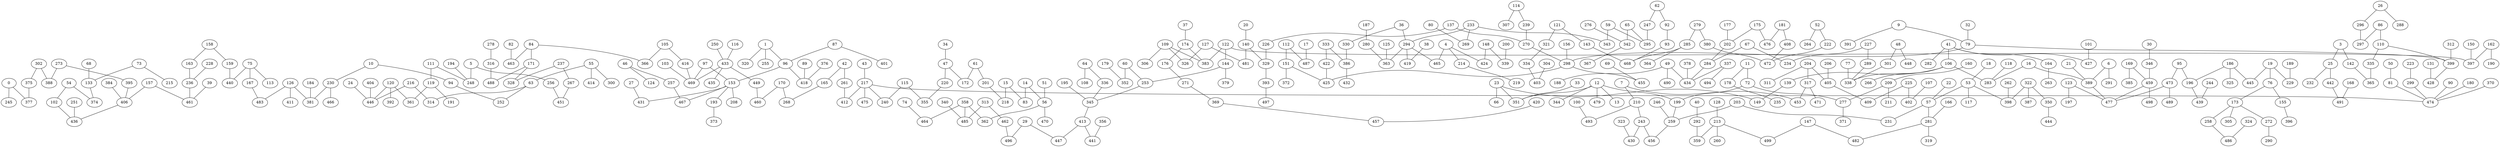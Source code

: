graph {
  0;
  1;
  3;
  4;
  5;
  6;
  7;
  9;
  10;
  11;
  12;
  13;
  14;
  15;
  16;
  17;
  18;
  19;
  20;
  21;
  22;
  23;
  24;
  25;
  26;
  27;
  29;
  30;
  32;
  33;
  34;
  36;
  37;
  38;
  39;
  40;
  41;
  42;
  43;
  46;
  47;
  48;
  49;
  50;
  51;
  52;
  53;
  54;
  55;
  56;
  57;
  59;
  60;
  61;
  62;
  63;
  64;
  65;
  66;
  67;
  68;
  69;
  72;
  73;
  74;
  75;
  76;
  77;
  79;
  80;
  81;
  82;
  83;
  84;
  86;
  87;
  89;
  90;
  92;
  93;
  94;
  95;
  96;
  97;
  100;
  101;
  102;
  103;
  105;
  106;
  107;
  108;
  109;
  110;
  111;
  112;
  113;
  114;
  115;
  116;
  117;
  118;
  119;
  120;
  121;
  122;
  123;
  124;
  125;
  126;
  127;
  128;
  131;
  133;
  137;
  139;
  140;
  142;
  143;
  144;
  147;
  148;
  149;
  150;
  151;
  153;
  155;
  156;
  157;
  158;
  159;
  160;
  162;
  163;
  164;
  165;
  166;
  167;
  168;
  169;
  170;
  171;
  172;
  173;
  174;
  175;
  176;
  177;
  178;
  179;
  180;
  181;
  184;
  186;
  187;
  188;
  189;
  190;
  191;
  193;
  194;
  195;
  196;
  197;
  199;
  200;
  201;
  202;
  203;
  204;
  206;
  208;
  209;
  210;
  211;
  213;
  214;
  215;
  216;
  217;
  218;
  219;
  220;
  222;
  223;
  225;
  226;
  227;
  228;
  229;
  230;
  231;
  232;
  233;
  234;
  235;
  236;
  237;
  239;
  240;
  243;
  244;
  245;
  246;
  247;
  248;
  250;
  251;
  252;
  253;
  255;
  256;
  257;
  258;
  259;
  260;
  261;
  262;
  263;
  264;
  266;
  267;
  268;
  269;
  270;
  271;
  272;
  273;
  276;
  277;
  278;
  279;
  280;
  281;
  282;
  283;
  284;
  285;
  288;
  289;
  290;
  291;
  292;
  294;
  295;
  296;
  297;
  298;
  299;
  300;
  301;
  302;
  304;
  305;
  306;
  307;
  311;
  312;
  313;
  314;
  316;
  317;
  319;
  320;
  321;
  322;
  323;
  324;
  325;
  326;
  328;
  329;
  330;
  333;
  334;
  335;
  336;
  337;
  338;
  339;
  340;
  342;
  343;
  344;
  345;
  346;
  350;
  351;
  352;
  355;
  356;
  358;
  359;
  361;
  362;
  363;
  364;
  365;
  366;
  367;
  369;
  370;
  371;
  372;
  373;
  374;
  375;
  376;
  377;
  378;
  379;
  380;
  381;
  383;
  384;
  385;
  386;
  387;
  388;
  389;
  391;
  392;
  393;
  395;
  396;
  397;
  398;
  399;
  401;
  402;
  403;
  404;
  405;
  406;
  408;
  409;
  411;
  412;
  413;
  414;
  416;
  418;
  419;
  420;
  422;
  424;
  425;
  427;
  428;
  430;
  431;
  432;
  433;
  434;
  435;
  436;
  439;
  440;
  441;
  442;
  444;
  445;
  446;
  447;
  448;
  449;
  451;
  453;
  455;
  456;
  457;
  459;
  460;
  461;
  462;
  463;
  464;
  465;
  466;
  467;
  468;
  469;
  470;
  471;
  472;
  473;
  474;
  475;
  476;
  477;
  479;
  481;
  482;
  483;
  485;
  486;
  487;
  488;
  489;
  490;
  491;
  493;
  494;
  496;
  497;
  498;
  499;
  0 -- 245;
  0 -- 377;
  1 -- 320;
  1 -- 96;
  1 -- 255;
  3 -- 25;
  3 -- 142;
  4 -- 465;
  4 -- 214;
  4 -- 424;
  5 -- 256;
  5 -- 248;
  6 -- 291;
  6 -- 389;
  7 -- 210;
  7 -- 453;
  9 -- 391;
  9 -- 79;
  10 -- 230;
  10 -- 94;
  11 -- 178;
  11 -- 72;
  12 -- 199;
  12 -- 344;
  12 -- 13;
  12 -- 479;
  12 -- 351;
  14 -- 83;
  14 -- 56;
  15 -- 83;
  15 -- 218;
  16 -- 389;
  16 -- 283;
  17 -- 487;
  18 -- 53;
  19 -- 229;
  19 -- 76;
  19 -- 445;
  20 -- 140;
  21 -- 389;
  22 -- 57;
  23 -- 66;
  23 -- 149;
  23 -- 351;
  24 -- 446;
  25 -- 232;
  25 -- 442;
  26 -- 288;
  26 -- 296;
  27 -- 431;
  29 -- 496;
  29 -- 447;
  30 -- 346;
  32 -- 79;
  33 -- 351;
  34 -- 47;
  36 -- 294;
  36 -- 330;
  37 -- 174;
  38 -- 419;
  39 -- 461;
  40 -- 292;
  41 -- 164;
  41 -- 282;
  41 -- 106;
  41 -- 427;
  42 -- 261;
  42 -- 165;
  43 -- 217;
  46 -- 257;
  46 -- 124;
  47 -- 172;
  47 -- 220;
  48 -- 448;
  48 -- 301;
  49 -- 434;
  49 -- 490;
  49 -- 188;
  50 -- 81;
  51 -- 56;
  52 -- 264;
  52 -- 222;
  53 -- 117;
  53 -- 57;
  53 -- 398;
  54 -- 374;
  54 -- 102;
  55 -- 300;
  55 -- 414;
  55 -- 63;
  56 -- 470;
  56 -- 362;
  57 -- 231;
  57 -- 281;
  59 -- 295;
  59 -- 343;
  60 -- 352;
  60 -- 253;
  61 -- 201;
  61 -- 172;
  62 -- 247;
  62 -- 92;
  63 -- 314;
  63 -- 252;
  64 -- 336;
  64 -- 108;
  65 -- 342;
  65 -- 295;
  67 -- 234;
  67 -- 284;
  68 -- 133;
  69 -- 455;
  72 -- 277;
  72 -- 199;
  73 -- 133;
  73 -- 215;
  74 -- 464;
  75 -- 113;
  75 -- 167;
  75 -- 440;
  76 -- 155;
  76 -- 173;
  77 -- 338;
  79 -- 298;
  79 -- 399;
  80 -- 269;
  81 -- 474;
  82 -- 463;
  84 -- 171;
  84 -- 366;
  84 -- 463;
  86 -- 297;
  86 -- 110;
  87 -- 96;
  87 -- 401;
  89 -- 418;
  90 -- 474;
  92 -- 93;
  93 -- 468;
  94 -- 252;
  95 -- 196;
  95 -- 473;
  96 -- 418;
  96 -- 153;
  97 -- 469;
  97 -- 153;
  100 -- 493;
  101 -- 427;
  102 -- 436;
  103 -- 469;
  105 -- 416;
  105 -- 366;
  106 -- 338;
  106 -- 266;
  106 -- 283;
  106 -- 139;
  107 -- 402;
  109 -- 306;
  109 -- 326;
  109 -- 383;
  110 -- 335;
  110 -- 399;
  111 -- 119;
  111 -- 248;
  112 -- 487;
  112 -- 151;
  114 -- 307;
  114 -- 239;
  115 -- 240;
  115 -- 355;
  116 -- 433;
  118 -- 283;
  119 -- 361;
  119 -- 191;
  120 -- 392;
  120 -- 361;
  120 -- 446;
  121 -- 321;
  121 -- 143;
  122 -- 144;
  122 -- 397;
  122 -- 383;
  123 -- 197;
  123 -- 477;
  125 -- 363;
  126 -- 483;
  126 -- 411;
  126 -- 381;
  127 -- 481;
  127 -- 326;
  128 -- 213;
  131 -- 428;
  133 -- 374;
  137 -- 226;
  137 -- 270;
  139 -- 149;
  140 -- 481;
  140 -- 329;
  142 -- 365;
  143 -- 468;
  144 -- 379;
  144 -- 253;
  147 -- 482;
  147 -- 499;
  148 -- 339;
  148 -- 424;
  150 -- 397;
  151 -- 372;
  151 -- 425;
  153 -- 208;
  153 -- 193;
  153 -- 467;
  153 -- 431;
  155 -- 396;
  156 -- 298;
  157 -- 406;
  157 -- 461;
  158 -- 163;
  158 -- 159;
  159 -- 440;
  160 -- 209;
  162 -- 397;
  162 -- 190;
  163 -- 236;
  164 -- 263;
  165 -- 268;
  166 -- 281;
  167 -- 483;
  168 -- 491;
  169 -- 385;
  169 -- 459;
  170 -- 268;
  170 -- 460;
  171 -- 488;
  171 -- 328;
  173 -- 272;
  173 -- 305;
  173 -- 258;
  174 -- 176;
  174 -- 383;
  175 -- 202;
  175 -- 476;
  176 -- 271;
  177 -- 202;
  178 -- 235;
  179 -- 352;
  180 -- 474;
  181 -- 408;
  181 -- 476;
  184 -- 381;
  186 -- 196;
  186 -- 325;
  186 -- 445;
  187 -- 280;
  189 -- 229;
  193 -- 373;
  194 -- 248;
  195 -- 345;
  196 -- 439;
  199 -- 259;
  200 -- 339;
  201 -- 218;
  202 -- 284;
  203 -- 259;
  203 -- 231;
  204 -- 405;
  204 -- 311;
  204 -- 317;
  206 -- 405;
  209 -- 211;
  209 -- 277;
  210 -- 243;
  210 -- 493;
  213 -- 499;
  213 -- 260;
  213 -- 359;
  214 -- 219;
  216 -- 314;
  216 -- 446;
  217 -- 240;
  217 -- 474;
  217 -- 475;
  217 -- 412;
  220 -- 355;
  222 -- 472;
  223 -- 299;
  225 -- 402;
  225 -- 409;
  226 -- 329;
  227 -- 289;
  227 -- 234;
  228 -- 236;
  230 -- 466;
  230 -- 381;
  233 -- 294;
  233 -- 343;
  233 -- 269;
  236 -- 461;
  237 -- 328;
  237 -- 267;
  239 -- 270;
  243 -- 456;
  243 -- 430;
  244 -- 439;
  246 -- 259;
  247 -- 295;
  250 -- 433;
  251 -- 436;
  253 -- 345;
  256 -- 451;
  257 -- 467;
  258 -- 486;
  259 -- 456;
  261 -- 412;
  262 -- 398;
  267 -- 451;
  270 -- 298;
  271 -- 369;
  272 -- 290;
  273 -- 388;
  273 -- 395;
  276 -- 342;
  277 -- 371;
  278 -- 316;
  279 -- 380;
  279 -- 285;
  280 -- 363;
  281 -- 482;
  281 -- 319;
  284 -- 434;
  285 -- 468;
  285 -- 364;
  289 -- 338;
  292 -- 359;
  294 -- 465;
  294 -- 419;
  294 -- 363;
  296 -- 297;
  298 -- 455;
  298 -- 425;
  299 -- 474;
  301 -- 338;
  302 -- 388;
  302 -- 375;
  304 -- 403;
  312 -- 399;
  313 -- 485;
  313 -- 462;
  316 -- 488;
  317 -- 453;
  317 -- 471;
  321 -- 334;
  322 -- 387;
  322 -- 350;
  322 -- 398;
  323 -- 430;
  324 -- 486;
  329 -- 393;
  330 -- 386;
  333 -- 386;
  333 -- 422;
  334 -- 403;
  335 -- 365;
  336 -- 345;
  337 -- 434;
  337 -- 494;
  340 -- 485;
  342 -- 367;
  345 -- 413;
  346 -- 459;
  350 -- 444;
  356 -- 441;
  358 -- 464;
  358 -- 485;
  358 -- 362;
  369 -- 457;
  370 -- 474;
  375 -- 377;
  376 -- 418;
  378 -- 434;
  380 -- 472;
  384 -- 406;
  386 -- 432;
  389 -- 477;
  393 -- 497;
  395 -- 406;
  399 -- 428;
  404 -- 446;
  405 -- 409;
  406 -- 436;
  408 -- 472;
  413 -- 441;
  413 -- 447;
  416 -- 469;
  420 -- 457;
  422 -- 425;
  433 -- 449;
  433 -- 435;
  433 -- 469;
  442 -- 491;
  449 -- 460;
  459 -- 498;
  459 -- 477;
  462 -- 496;
  473 -- 489;
  473 -- 477;
}